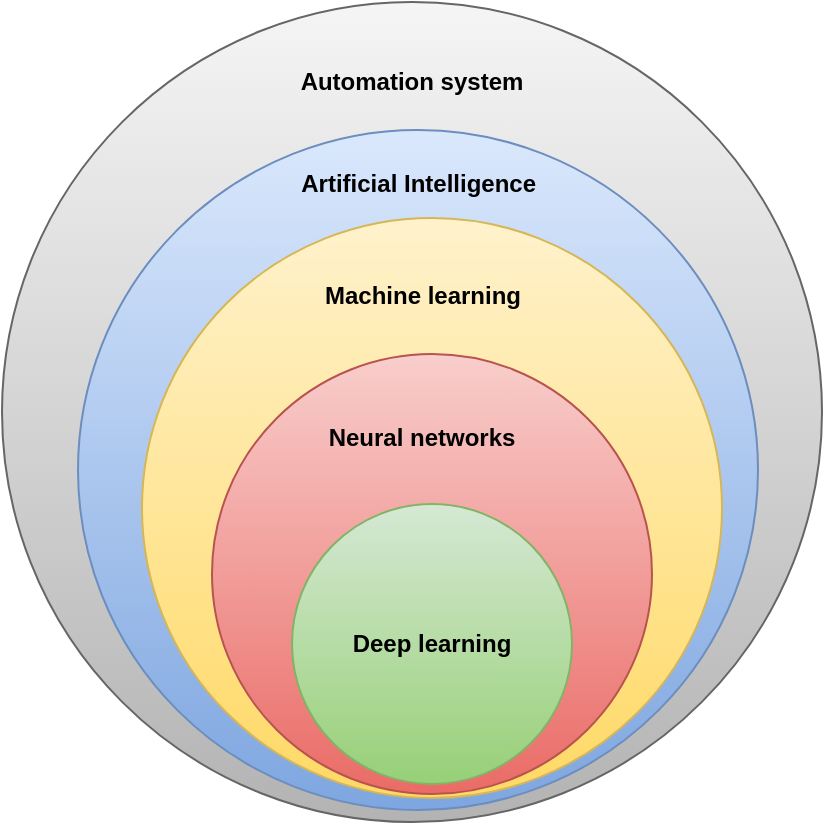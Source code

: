 <mxfile version="14.7.5" type="github"><diagram id="qVrFAYNWC-9eEITbmwy-" name="Page-1"><mxGraphModel dx="1360" dy="834" grid="1" gridSize="10" guides="1" tooltips="1" connect="1" arrows="1" fold="1" page="1" pageScale="1" pageWidth="827" pageHeight="1169" math="0" shadow="0"><root><mxCell id="0"/><mxCell id="1" parent="0"/><mxCell id="S4xpy55QSTMBnbD9VQ_l-1" value="" style="ellipse;whiteSpace=wrap;html=1;aspect=fixed;fillColor=#f5f5f5;strokeColor=#666666;gradientColor=#b3b3b3;" parent="1" vertex="1"><mxGeometry x="120" y="130" width="410" height="410" as="geometry"/></mxCell><mxCell id="LS1W2NBBuS3doBySai1v-1" value="&lt;b&gt;Automation system&lt;/b&gt;" style="text;html=1;strokeColor=none;fillColor=none;align=center;verticalAlign=middle;whiteSpace=wrap;rounded=0;" vertex="1" parent="1"><mxGeometry x="265" y="160" width="120" height="20" as="geometry"/></mxCell><mxCell id="LS1W2NBBuS3doBySai1v-2" value="" style="ellipse;whiteSpace=wrap;html=1;aspect=fixed;fillColor=#dae8fc;strokeColor=#6c8ebf;gradientColor=#7ea6e0;" vertex="1" parent="1"><mxGeometry x="158" y="194" width="340" height="340" as="geometry"/></mxCell><mxCell id="LS1W2NBBuS3doBySai1v-3" value="&lt;b&gt;Artificial Intelligence&amp;nbsp;&lt;/b&gt;" style="text;html=1;strokeColor=none;fillColor=none;align=center;verticalAlign=middle;whiteSpace=wrap;rounded=0;" vertex="1" parent="1"><mxGeometry x="265" y="211" width="130" height="20" as="geometry"/></mxCell><mxCell id="LS1W2NBBuS3doBySai1v-4" value="" style="ellipse;whiteSpace=wrap;html=1;aspect=fixed;fillColor=#fff2cc;strokeColor=#d6b656;gradientColor=#ffd966;" vertex="1" parent="1"><mxGeometry x="190" y="238" width="290" height="290" as="geometry"/></mxCell><mxCell id="LS1W2NBBuS3doBySai1v-6" value="" style="ellipse;whiteSpace=wrap;html=1;aspect=fixed;fillColor=#f8cecc;strokeColor=#b85450;gradientColor=#ea6b66;" vertex="1" parent="1"><mxGeometry x="225" y="306" width="220" height="220" as="geometry"/></mxCell><mxCell id="LS1W2NBBuS3doBySai1v-8" value="&lt;b&gt;Deep learning&lt;/b&gt;" style="ellipse;whiteSpace=wrap;html=1;aspect=fixed;gradientColor=#97d077;fillColor=#d5e8d4;strokeColor=#82b366;" vertex="1" parent="1"><mxGeometry x="265" y="381" width="140" height="140" as="geometry"/></mxCell><mxCell id="LS1W2NBBuS3doBySai1v-5" value="&lt;b&gt;Neural networks&lt;/b&gt;" style="text;html=1;strokeColor=none;fillColor=none;align=center;verticalAlign=middle;whiteSpace=wrap;rounded=0;" vertex="1" parent="1"><mxGeometry x="240" y="338" width="180" height="20" as="geometry"/></mxCell><mxCell id="LS1W2NBBuS3doBySai1v-9" value="&lt;b&gt;Machine learning&lt;/b&gt;" style="text;html=1;strokeColor=none;fillColor=none;align=center;verticalAlign=middle;whiteSpace=wrap;rounded=0;" vertex="1" parent="1"><mxGeometry x="272.5" y="267" width="115" height="20" as="geometry"/></mxCell></root></mxGraphModel></diagram></mxfile>